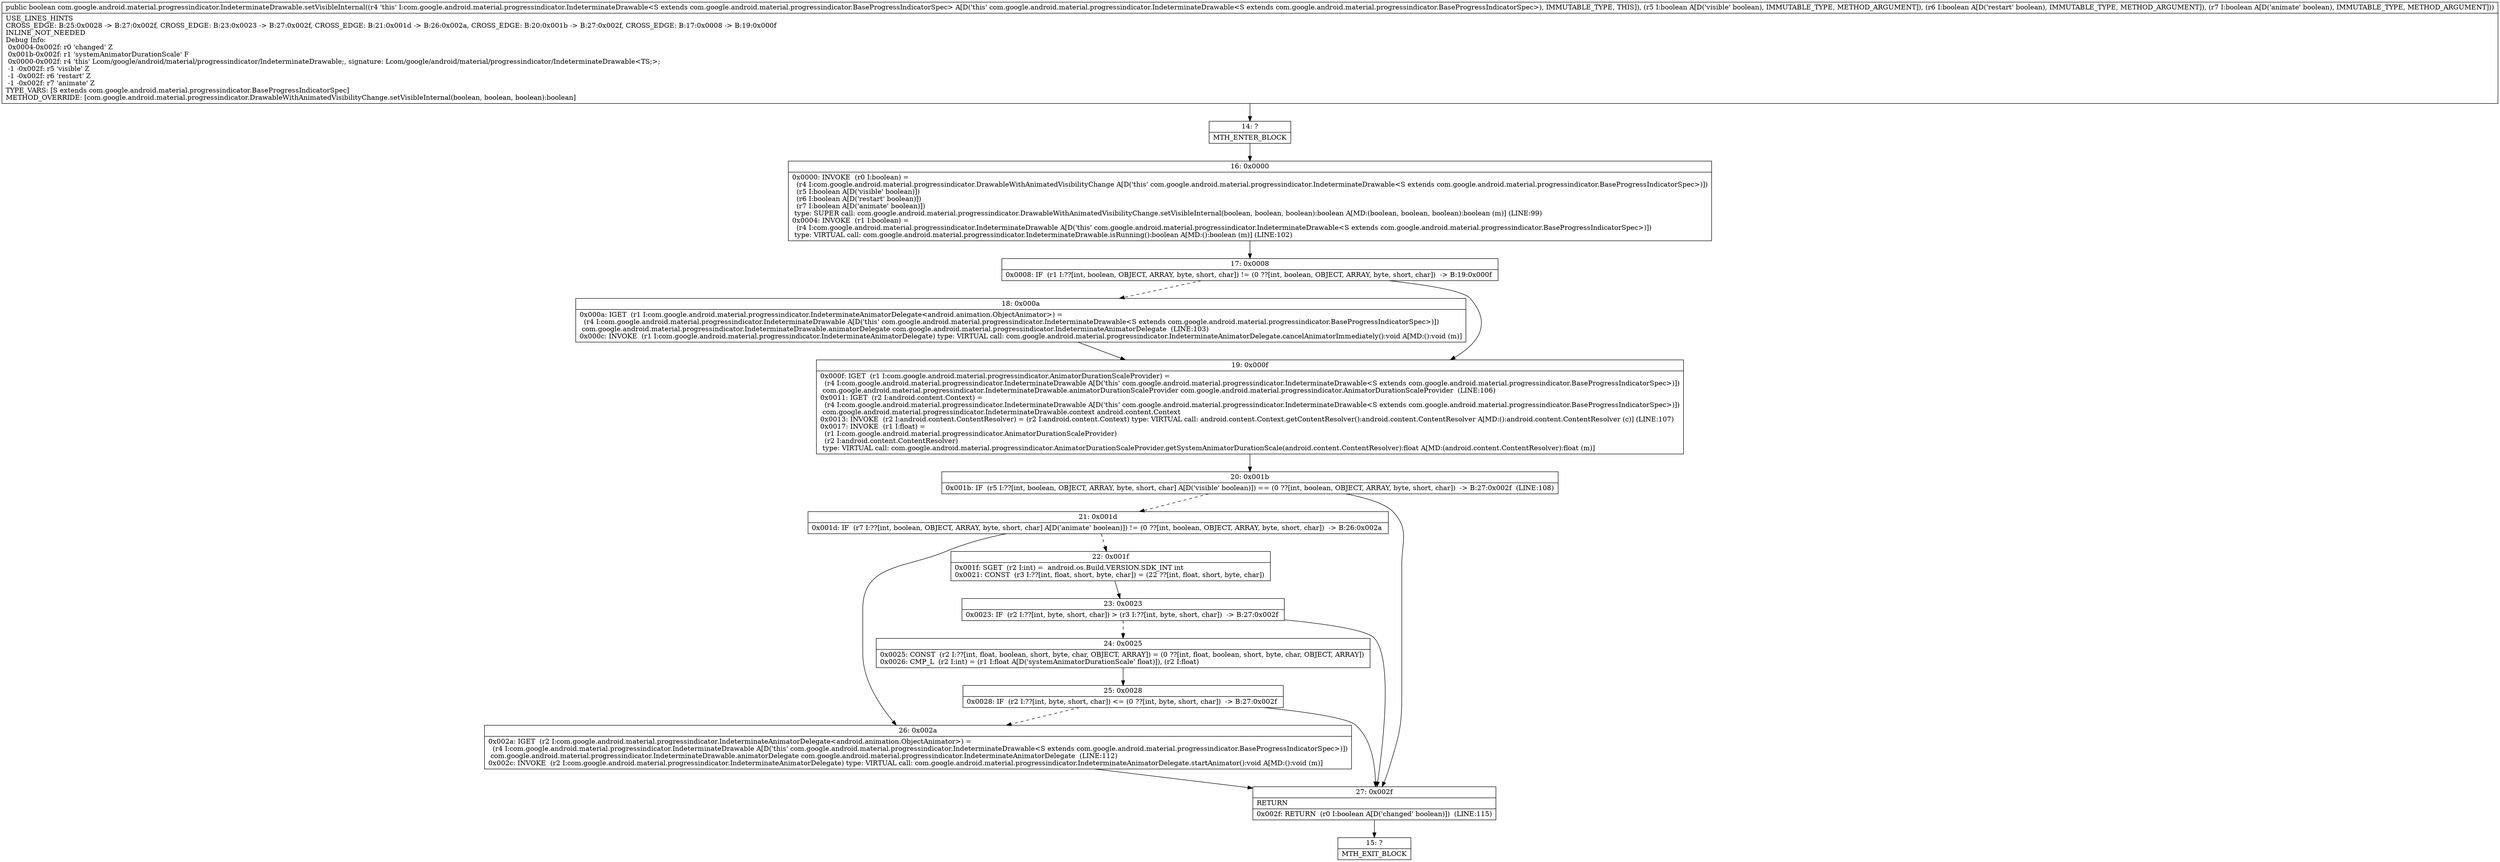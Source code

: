 digraph "CFG forcom.google.android.material.progressindicator.IndeterminateDrawable.setVisibleInternal(ZZZ)Z" {
Node_14 [shape=record,label="{14\:\ ?|MTH_ENTER_BLOCK\l}"];
Node_16 [shape=record,label="{16\:\ 0x0000|0x0000: INVOKE  (r0 I:boolean) = \l  (r4 I:com.google.android.material.progressindicator.DrawableWithAnimatedVisibilityChange A[D('this' com.google.android.material.progressindicator.IndeterminateDrawable\<S extends com.google.android.material.progressindicator.BaseProgressIndicatorSpec\>)])\l  (r5 I:boolean A[D('visible' boolean)])\l  (r6 I:boolean A[D('restart' boolean)])\l  (r7 I:boolean A[D('animate' boolean)])\l type: SUPER call: com.google.android.material.progressindicator.DrawableWithAnimatedVisibilityChange.setVisibleInternal(boolean, boolean, boolean):boolean A[MD:(boolean, boolean, boolean):boolean (m)] (LINE:99)\l0x0004: INVOKE  (r1 I:boolean) = \l  (r4 I:com.google.android.material.progressindicator.IndeterminateDrawable A[D('this' com.google.android.material.progressindicator.IndeterminateDrawable\<S extends com.google.android.material.progressindicator.BaseProgressIndicatorSpec\>)])\l type: VIRTUAL call: com.google.android.material.progressindicator.IndeterminateDrawable.isRunning():boolean A[MD:():boolean (m)] (LINE:102)\l}"];
Node_17 [shape=record,label="{17\:\ 0x0008|0x0008: IF  (r1 I:??[int, boolean, OBJECT, ARRAY, byte, short, char]) != (0 ??[int, boolean, OBJECT, ARRAY, byte, short, char])  \-\> B:19:0x000f \l}"];
Node_18 [shape=record,label="{18\:\ 0x000a|0x000a: IGET  (r1 I:com.google.android.material.progressindicator.IndeterminateAnimatorDelegate\<android.animation.ObjectAnimator\>) = \l  (r4 I:com.google.android.material.progressindicator.IndeterminateDrawable A[D('this' com.google.android.material.progressindicator.IndeterminateDrawable\<S extends com.google.android.material.progressindicator.BaseProgressIndicatorSpec\>)])\l com.google.android.material.progressindicator.IndeterminateDrawable.animatorDelegate com.google.android.material.progressindicator.IndeterminateAnimatorDelegate  (LINE:103)\l0x000c: INVOKE  (r1 I:com.google.android.material.progressindicator.IndeterminateAnimatorDelegate) type: VIRTUAL call: com.google.android.material.progressindicator.IndeterminateAnimatorDelegate.cancelAnimatorImmediately():void A[MD:():void (m)]\l}"];
Node_19 [shape=record,label="{19\:\ 0x000f|0x000f: IGET  (r1 I:com.google.android.material.progressindicator.AnimatorDurationScaleProvider) = \l  (r4 I:com.google.android.material.progressindicator.IndeterminateDrawable A[D('this' com.google.android.material.progressindicator.IndeterminateDrawable\<S extends com.google.android.material.progressindicator.BaseProgressIndicatorSpec\>)])\l com.google.android.material.progressindicator.IndeterminateDrawable.animatorDurationScaleProvider com.google.android.material.progressindicator.AnimatorDurationScaleProvider  (LINE:106)\l0x0011: IGET  (r2 I:android.content.Context) = \l  (r4 I:com.google.android.material.progressindicator.IndeterminateDrawable A[D('this' com.google.android.material.progressindicator.IndeterminateDrawable\<S extends com.google.android.material.progressindicator.BaseProgressIndicatorSpec\>)])\l com.google.android.material.progressindicator.IndeterminateDrawable.context android.content.Context \l0x0013: INVOKE  (r2 I:android.content.ContentResolver) = (r2 I:android.content.Context) type: VIRTUAL call: android.content.Context.getContentResolver():android.content.ContentResolver A[MD:():android.content.ContentResolver (c)] (LINE:107)\l0x0017: INVOKE  (r1 I:float) = \l  (r1 I:com.google.android.material.progressindicator.AnimatorDurationScaleProvider)\l  (r2 I:android.content.ContentResolver)\l type: VIRTUAL call: com.google.android.material.progressindicator.AnimatorDurationScaleProvider.getSystemAnimatorDurationScale(android.content.ContentResolver):float A[MD:(android.content.ContentResolver):float (m)]\l}"];
Node_20 [shape=record,label="{20\:\ 0x001b|0x001b: IF  (r5 I:??[int, boolean, OBJECT, ARRAY, byte, short, char] A[D('visible' boolean)]) == (0 ??[int, boolean, OBJECT, ARRAY, byte, short, char])  \-\> B:27:0x002f  (LINE:108)\l}"];
Node_21 [shape=record,label="{21\:\ 0x001d|0x001d: IF  (r7 I:??[int, boolean, OBJECT, ARRAY, byte, short, char] A[D('animate' boolean)]) != (0 ??[int, boolean, OBJECT, ARRAY, byte, short, char])  \-\> B:26:0x002a \l}"];
Node_22 [shape=record,label="{22\:\ 0x001f|0x001f: SGET  (r2 I:int) =  android.os.Build.VERSION.SDK_INT int \l0x0021: CONST  (r3 I:??[int, float, short, byte, char]) = (22 ??[int, float, short, byte, char]) \l}"];
Node_23 [shape=record,label="{23\:\ 0x0023|0x0023: IF  (r2 I:??[int, byte, short, char]) \> (r3 I:??[int, byte, short, char])  \-\> B:27:0x002f \l}"];
Node_24 [shape=record,label="{24\:\ 0x0025|0x0025: CONST  (r2 I:??[int, float, boolean, short, byte, char, OBJECT, ARRAY]) = (0 ??[int, float, boolean, short, byte, char, OBJECT, ARRAY]) \l0x0026: CMP_L  (r2 I:int) = (r1 I:float A[D('systemAnimatorDurationScale' float)]), (r2 I:float) \l}"];
Node_25 [shape=record,label="{25\:\ 0x0028|0x0028: IF  (r2 I:??[int, byte, short, char]) \<= (0 ??[int, byte, short, char])  \-\> B:27:0x002f \l}"];
Node_26 [shape=record,label="{26\:\ 0x002a|0x002a: IGET  (r2 I:com.google.android.material.progressindicator.IndeterminateAnimatorDelegate\<android.animation.ObjectAnimator\>) = \l  (r4 I:com.google.android.material.progressindicator.IndeterminateDrawable A[D('this' com.google.android.material.progressindicator.IndeterminateDrawable\<S extends com.google.android.material.progressindicator.BaseProgressIndicatorSpec\>)])\l com.google.android.material.progressindicator.IndeterminateDrawable.animatorDelegate com.google.android.material.progressindicator.IndeterminateAnimatorDelegate  (LINE:112)\l0x002c: INVOKE  (r2 I:com.google.android.material.progressindicator.IndeterminateAnimatorDelegate) type: VIRTUAL call: com.google.android.material.progressindicator.IndeterminateAnimatorDelegate.startAnimator():void A[MD:():void (m)]\l}"];
Node_27 [shape=record,label="{27\:\ 0x002f|RETURN\l|0x002f: RETURN  (r0 I:boolean A[D('changed' boolean)])  (LINE:115)\l}"];
Node_15 [shape=record,label="{15\:\ ?|MTH_EXIT_BLOCK\l}"];
MethodNode[shape=record,label="{public boolean com.google.android.material.progressindicator.IndeterminateDrawable.setVisibleInternal((r4 'this' I:com.google.android.material.progressindicator.IndeterminateDrawable\<S extends com.google.android.material.progressindicator.BaseProgressIndicatorSpec\> A[D('this' com.google.android.material.progressindicator.IndeterminateDrawable\<S extends com.google.android.material.progressindicator.BaseProgressIndicatorSpec\>), IMMUTABLE_TYPE, THIS]), (r5 I:boolean A[D('visible' boolean), IMMUTABLE_TYPE, METHOD_ARGUMENT]), (r6 I:boolean A[D('restart' boolean), IMMUTABLE_TYPE, METHOD_ARGUMENT]), (r7 I:boolean A[D('animate' boolean), IMMUTABLE_TYPE, METHOD_ARGUMENT]))  | USE_LINES_HINTS\lCROSS_EDGE: B:25:0x0028 \-\> B:27:0x002f, CROSS_EDGE: B:23:0x0023 \-\> B:27:0x002f, CROSS_EDGE: B:21:0x001d \-\> B:26:0x002a, CROSS_EDGE: B:20:0x001b \-\> B:27:0x002f, CROSS_EDGE: B:17:0x0008 \-\> B:19:0x000f\lINLINE_NOT_NEEDED\lDebug Info:\l  0x0004\-0x002f: r0 'changed' Z\l  0x001b\-0x002f: r1 'systemAnimatorDurationScale' F\l  0x0000\-0x002f: r4 'this' Lcom\/google\/android\/material\/progressindicator\/IndeterminateDrawable;, signature: Lcom\/google\/android\/material\/progressindicator\/IndeterminateDrawable\<TS;\>;\l  \-1 \-0x002f: r5 'visible' Z\l  \-1 \-0x002f: r6 'restart' Z\l  \-1 \-0x002f: r7 'animate' Z\lTYPE_VARS: [S extends com.google.android.material.progressindicator.BaseProgressIndicatorSpec]\lMETHOD_OVERRIDE: [com.google.android.material.progressindicator.DrawableWithAnimatedVisibilityChange.setVisibleInternal(boolean, boolean, boolean):boolean]\l}"];
MethodNode -> Node_14;Node_14 -> Node_16;
Node_16 -> Node_17;
Node_17 -> Node_18[style=dashed];
Node_17 -> Node_19;
Node_18 -> Node_19;
Node_19 -> Node_20;
Node_20 -> Node_21[style=dashed];
Node_20 -> Node_27;
Node_21 -> Node_22[style=dashed];
Node_21 -> Node_26;
Node_22 -> Node_23;
Node_23 -> Node_24[style=dashed];
Node_23 -> Node_27;
Node_24 -> Node_25;
Node_25 -> Node_26[style=dashed];
Node_25 -> Node_27;
Node_26 -> Node_27;
Node_27 -> Node_15;
}

